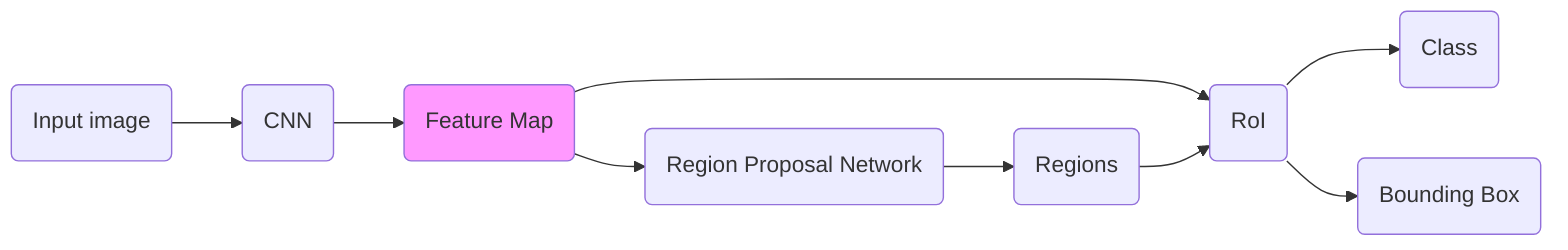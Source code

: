 graph LR

%% ...::: NODES :::...

input(Input image)
cnn(CNN)
feature_map(Feature Map)
rpn(Region Proposal Network)
regions(Regions)
roi(RoI)

clas(Class)
bounding_box(Bounding Box)

%% ...::: STYLING :::...

style feature_map fill:#f9f

%% ...::: FLOWS :::...

input-->cnn
cnn-->feature_map
feature_map-->rpn
rpn-->regions

feature_map-->roi
regions-->roi

roi-->clas
roi-->bounding_box